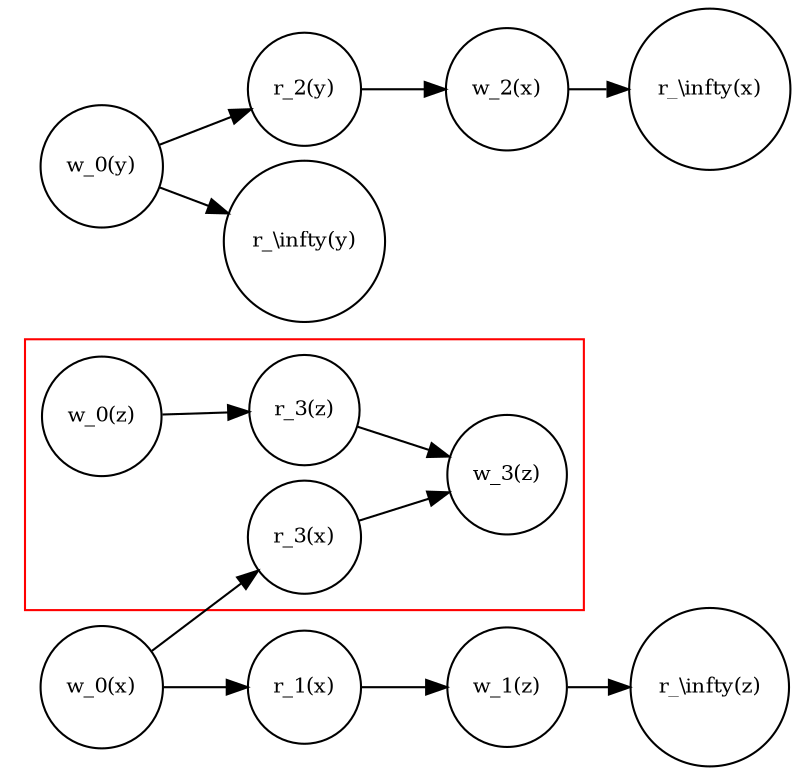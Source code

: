 digraph G {
	graph [ranksep=0.4, nodesep=0.1,rankdir=LR]
  node [shape=circle,fontsize=10];
	{rank="same"; "w_0(x)";"w_0(y)"}
	"w_0(x)"->"r_3(x)"->"w_3(z)"
	"w_0(x)"->"r_1(x)"->"w_1(z)"->"r_\\infty(z)" 
	"w_0(y)"->"r_2(y)" -> "w_2(x)" -> "r_\\infty(x)"
	"w_0(y)"->"r_\\infty(y)"
	"w_0(z)" -> "r_3(z)" -> "w_3(z)"
	subgraph cluster_0 {"w_0(z)"; "r_3(z)"; "w_3(z)";"r_3(x)";color=red; style=solid}
}